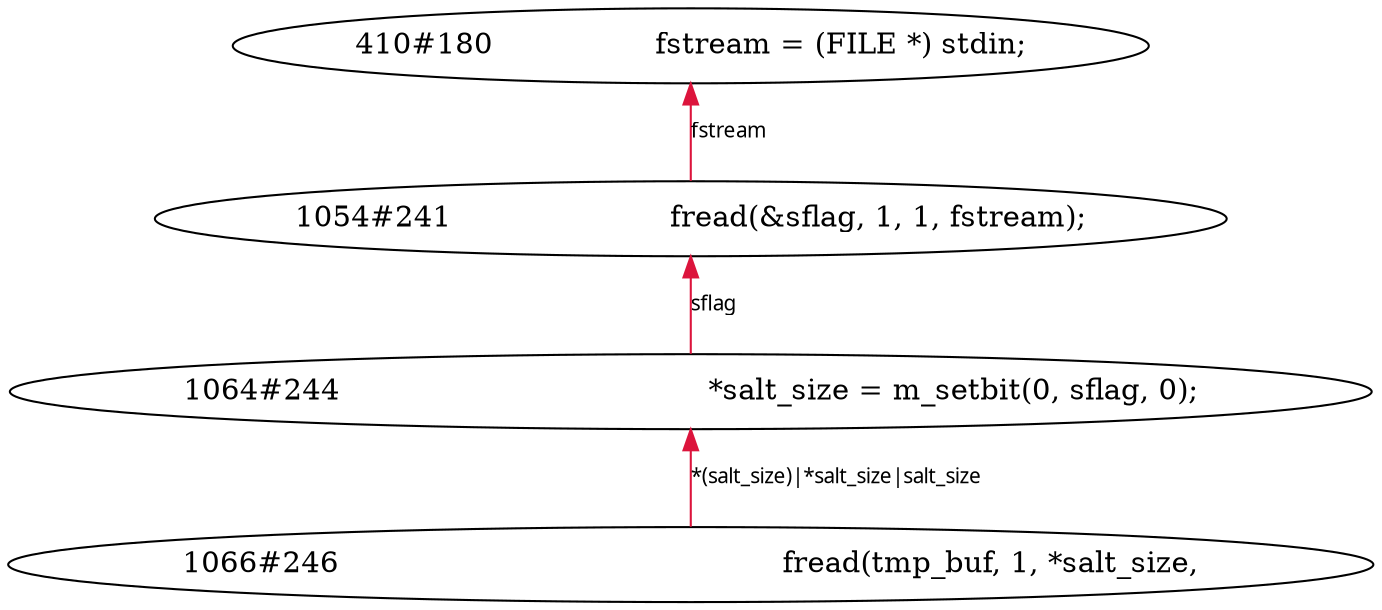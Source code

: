 digraph tiantgraph{
rankdir="BT";
"1054#241			fread(&sflag, 1, 1, fstream);";
"1064#244					*salt_size = m_setbit(0, sflag, 0);";
"1066#246						fread(tmp_buf, 1, *salt_size,";
"410#180			fstream = (FILE *) stdin;";
edge [fontname = "Verdana", fontsize = 10, color="crimson", style="solid"];
"1054#241			fread(&sflag, 1, 1, fstream);"->"410#180			fstream = (FILE *) stdin;"[label="fstream"];
"1064#244					*salt_size = m_setbit(0, sflag, 0);"->"1054#241			fread(&sflag, 1, 1, fstream);"[label="sflag"];
"1066#246						fread(tmp_buf, 1, *salt_size,"->"1064#244					*salt_size = m_setbit(0, sflag, 0);"[label="*(salt_size)|*salt_size|salt_size"];
}